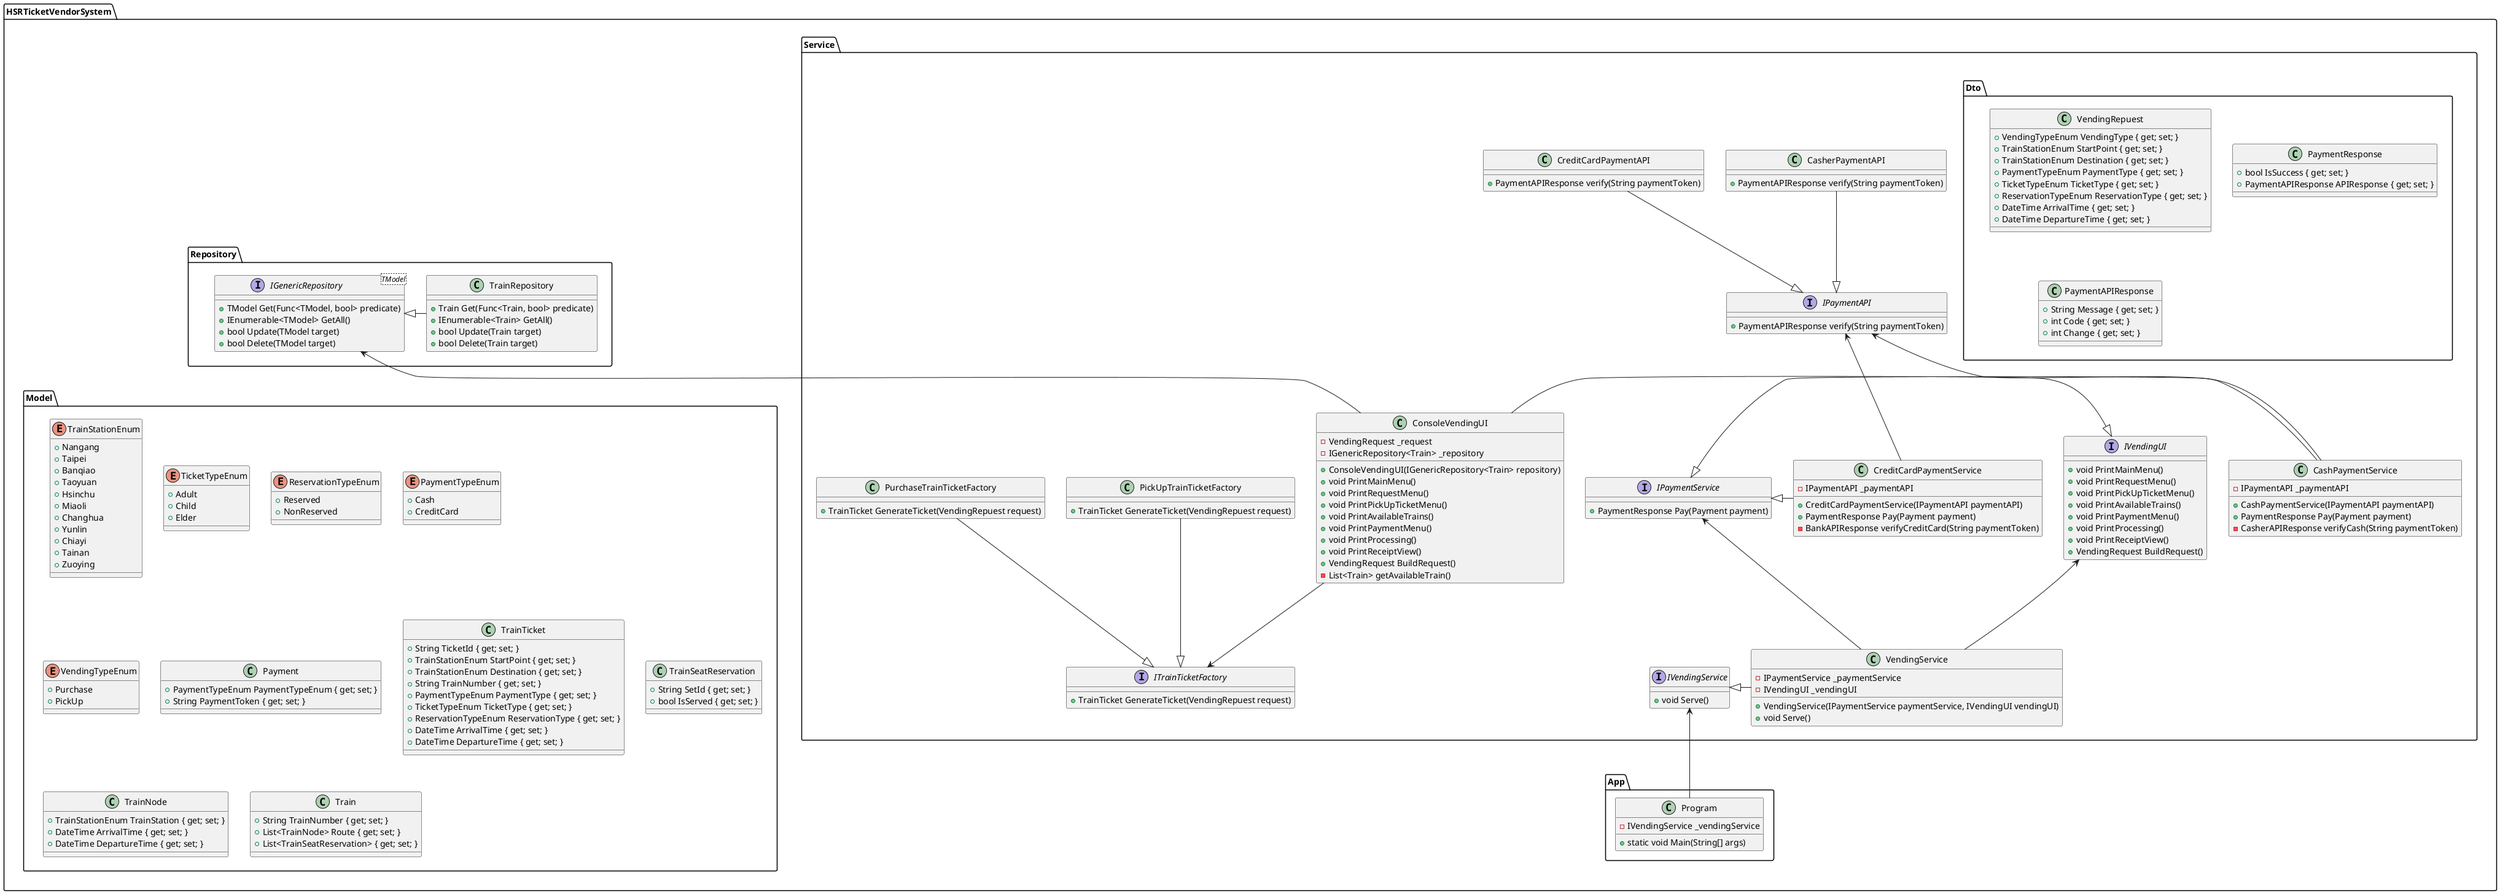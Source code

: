 @startuml HSRTicketVendorSystem

namespace HSRTicketVendorSystem.App {
    class Program {
        - IVendingService _vendingService

        + static void Main(String[] args)
    }

    HSRTicketVendorSystem.Service.IVendingService <-- Program
}

namespace HSRTicketVendorSystem.Model {

    enum TrainStationEnum {
        + Nangang
        + Taipei
        + Banqiao
        + Taoyuan
        + Hsinchu
        + Miaoli
        + Changhua
        + Yunlin
        + Chiayi
        + Tainan
        + Zuoying
    }

    enum TicketTypeEnum {
        + Adult
        + Child
        + Elder
    }

    enum ReservationTypeEnum {
        + Reserved
        + NonReserved
    }

    enum PaymentTypeEnum {
        + Cash
        + CreditCard
    }

    enum VendingTypeEnum {
        + Purchase
        + PickUp
    }

    class Payment {
        + PaymentTypeEnum PaymentTypeEnum { get; set; }
        + String PaymentToken { get; set; }
    }

    class TrainTicket {
        + String TicketId { get; set; }
        + TrainStationEnum StartPoint { get; set; }
        + TrainStationEnum Destination { get; set; }
        + String TrainNumber { get; set; }
        + PaymentTypeEnum PaymentType { get; set; }
        + TicketTypeEnum TicketType { get; set; }
        + ReservationTypeEnum ReservationType { get; set; }
        + DateTime ArrivalTime { get; set; }
        + DateTime DepartureTime { get; set; }
    }

    class TrainSeatReservation {
        + String SetId { get; set; }
        + bool IsServed { get; set; }
    }

    class TrainNode {
        + TrainStationEnum TrainStation { get; set; }
        + DateTime ArrivalTime { get; set; }
        + DateTime DepartureTime { get; set; }
    }

    class Train {
        + String TrainNumber { get; set; }
        + List<TrainNode> Route { get; set; }
        + List<TrainSeatReservation> { get; set; }
    }
}

namespace HSRTicketVendorSystem.Repository {
    interface IGenericRepository<TModel> {
        + TModel Get(Func<TModel, bool> predicate)
        + IEnumerable<TModel> GetAll()
        + bool Update(TModel target)
        + bool Delete(TModel target)
    }

    class TrainRepository {
        + Train Get(Func<Train, bool> predicate)
        + IEnumerable<Train> GetAll()
        + bool Update(Train target)
        + bool Delete(Train target)
    }

    IGenericRepository <|- TrainRepository
}

namespace HSRTicketVendorSystem.Service.Dto {
    class VendingRepuest {
        + VendingTypeEnum VendingType { get; set; }
        + TrainStationEnum StartPoint { get; set; }
        + TrainStationEnum Destination { get; set; }
        + PaymentTypeEnum PaymentType { get; set; }
        + TicketTypeEnum TicketType { get; set; }
        + ReservationTypeEnum ReservationType { get; set; }
        + DateTime ArrivalTime { get; set; }
        + DateTime DepartureTime { get; set; }
    }

    class PaymentResponse {
        + bool IsSuccess { get; set; }
        + PaymentAPIResponse APIResponse { get; set; }
    }

    class PaymentAPIResponse {
        + String Message { get; set; }
        + int Code { get; set; }
        + int Change { get; set; }
    }
}

namespace HSRTicketVendorSystem.Service {
    interface IVendingUI {
        + void PrintMainMenu()
        + void PrintRequestMenu()
        + void PrintPickUpTicketMenu()
        + void PrintAvailableTrains()
        + void PrintPaymentMenu()
        + void PrintProcessing()
        + void PrintReceiptView()
        + VendingRequest BuildRequest()
    }

    interface IVendingService {
        + void Serve()
    }

    interface ITrainTicketFactory {
        + TrainTicket GenerateTicket(VendingRepuest request)
    }

    interface IPaymentService {
        + PaymentResponse Pay(Payment payment)
    }

    interface IPaymentAPI {
        + PaymentAPIResponse verify(String paymentToken)
    }

    class CreditCardPaymentAPI {
        + PaymentAPIResponse verify(String paymentToken)
    }

    class CasherPaymentAPI {
        + PaymentAPIResponse verify(String paymentToken)
    }

    IPaymentAPI <|-up- CreditCardPaymentAPI
    IPaymentAPI <|-up- CasherPaymentAPI

    class ConsoleVendingUI {
        - VendingRequest _request
        - IGenericRepository<Train> _repository

        + ConsoleVendingUI(IGenericRepository<Train> repository)
        + void PrintMainMenu()
        + void PrintRequestMenu()
        + void PrintPickUpTicketMenu()
        + void PrintAvailableTrains()
        + void PrintPaymentMenu()
        + void PrintProcessing()
        + void PrintReceiptView()
        + VendingRequest BuildRequest()
        - List<Train> getAvailableTrain()
    }

    HSRTicketVendorSystem.Repository.IGenericRepository <-down- ConsoleVendingUI
    ITrainTicketFactory <-up- ConsoleVendingUI

    class VendingService {
        - IPaymentService _paymentService
        - IVendingUI _vendingUI

        + VendingService(IPaymentService paymentService, IVendingUI vendingUI)
        + void Serve()
    }
    IPaymentService <-- VendingService
    IVendingUI <-- VendingService

    class PurchaseTrainTicketFactory {
        + TrainTicket GenerateTicket(VendingRepuest request)
    }

    class PickUpTrainTicketFactory {
        + TrainTicket GenerateTicket(VendingRepuest request)
    }

    class CreditCardPaymentService {
        - IPaymentAPI _paymentAPI

        + CreditCardPaymentService(IPaymentAPI paymentAPI)
        + PaymentResponse Pay(Payment payment)
        - BankAPIResponse verifyCreditCard(String paymentToken)
    }
    IPaymentAPI <-- CreditCardPaymentService

    class CashPaymentService {
        - IPaymentAPI _paymentAPI

        + CashPaymentService(IPaymentAPI paymentAPI)
        + PaymentResponse Pay(Payment payment)
        - CasherAPIResponse verifyCash(String paymentToken)
    }
    IPaymentAPI <-- CashPaymentService

    IVendingUI <|- ConsoleVendingUI
    IVendingService <|- VendingService
    ITrainTicketFactory <|-up- PurchaseTrainTicketFactory
    ITrainTicketFactory <|-up- PickUpTrainTicketFactory
    IPaymentService <|- CreditCardPaymentService
    IPaymentService <|- CashPaymentService
}

HSRTicketVendorSystem.Service -[hidden]down- HSRTicketVendorSystem.Service.Dto
HSRTicketVendorSystem.Model -[hidden]up- HSRTicketVendorSystem.Repository

@enduml